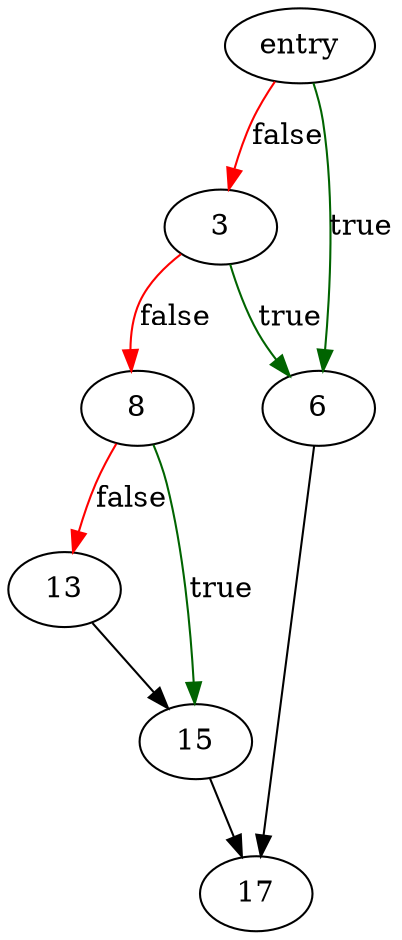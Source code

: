 digraph "rpl_fflush" {
	// Node definitions.
	1 [label=entry];
	3;
	6;
	8;
	13;
	15;
	17;

	// Edge definitions.
	1 -> 3 [
		color=red
		label=false
	];
	1 -> 6 [
		color=darkgreen
		label=true
	];
	3 -> 6 [
		color=darkgreen
		label=true
	];
	3 -> 8 [
		color=red
		label=false
	];
	6 -> 17;
	8 -> 13 [
		color=red
		label=false
	];
	8 -> 15 [
		color=darkgreen
		label=true
	];
	13 -> 15;
	15 -> 17;
}